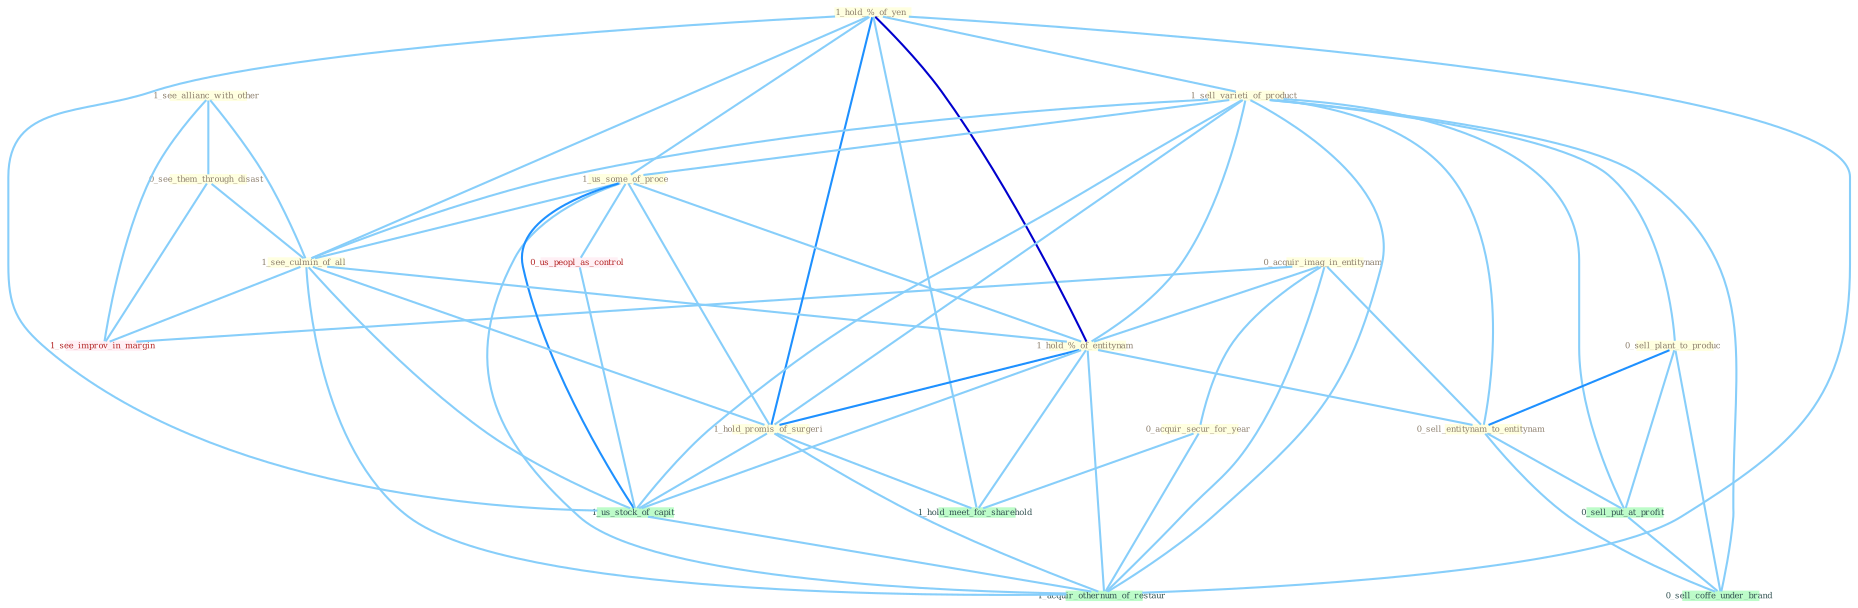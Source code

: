 Graph G{ 
    node
    [shape=polygon,style=filled,width=.5,height=.06,color="#BDFCC9",fixedsize=true,fontsize=4,
    fontcolor="#2f4f4f"];
    {node
    [color="#ffffe0", fontcolor="#8b7d6b"] "0_acquir_imag_in_entitynam " "1_hold_%_of_yen " "1_see_allianc_with_other " "1_sell_varieti_of_product " "0_acquir_secur_for_year " "0_see_them_through_disast " "1_us_some_of_proce " "0_sell_plant_to_produc " "1_see_culmin_of_all " "1_hold_%_of_entitynam " "0_sell_entitynam_to_entitynam " "1_hold_promis_of_surgeri "}
{node [color="#fff0f5", fontcolor="#b22222"] "0_us_peopl_as_control " "1_see_improv_in_margin "}
edge [color="#B0E2FF"];

	"0_acquir_imag_in_entitynam " -- "0_acquir_secur_for_year " [w="1", color="#87cefa" ];
	"0_acquir_imag_in_entitynam " -- "1_hold_%_of_entitynam " [w="1", color="#87cefa" ];
	"0_acquir_imag_in_entitynam " -- "0_sell_entitynam_to_entitynam " [w="1", color="#87cefa" ];
	"0_acquir_imag_in_entitynam " -- "1_see_improv_in_margin " [w="1", color="#87cefa" ];
	"0_acquir_imag_in_entitynam " -- "1_acquir_othernum_of_restaur " [w="1", color="#87cefa" ];
	"1_hold_%_of_yen " -- "1_sell_varieti_of_product " [w="1", color="#87cefa" ];
	"1_hold_%_of_yen " -- "1_us_some_of_proce " [w="1", color="#87cefa" ];
	"1_hold_%_of_yen " -- "1_see_culmin_of_all " [w="1", color="#87cefa" ];
	"1_hold_%_of_yen " -- "1_hold_%_of_entitynam " [w="3", color="#0000cd" , len=0.6];
	"1_hold_%_of_yen " -- "1_hold_promis_of_surgeri " [w="2", color="#1e90ff" , len=0.8];
	"1_hold_%_of_yen " -- "1_us_stock_of_capit " [w="1", color="#87cefa" ];
	"1_hold_%_of_yen " -- "1_hold_meet_for_sharehold " [w="1", color="#87cefa" ];
	"1_hold_%_of_yen " -- "1_acquir_othernum_of_restaur " [w="1", color="#87cefa" ];
	"1_see_allianc_with_other " -- "0_see_them_through_disast " [w="1", color="#87cefa" ];
	"1_see_allianc_with_other " -- "1_see_culmin_of_all " [w="1", color="#87cefa" ];
	"1_see_allianc_with_other " -- "1_see_improv_in_margin " [w="1", color="#87cefa" ];
	"1_sell_varieti_of_product " -- "1_us_some_of_proce " [w="1", color="#87cefa" ];
	"1_sell_varieti_of_product " -- "0_sell_plant_to_produc " [w="1", color="#87cefa" ];
	"1_sell_varieti_of_product " -- "1_see_culmin_of_all " [w="1", color="#87cefa" ];
	"1_sell_varieti_of_product " -- "1_hold_%_of_entitynam " [w="1", color="#87cefa" ];
	"1_sell_varieti_of_product " -- "0_sell_entitynam_to_entitynam " [w="1", color="#87cefa" ];
	"1_sell_varieti_of_product " -- "1_hold_promis_of_surgeri " [w="1", color="#87cefa" ];
	"1_sell_varieti_of_product " -- "0_sell_put_at_profit " [w="1", color="#87cefa" ];
	"1_sell_varieti_of_product " -- "1_us_stock_of_capit " [w="1", color="#87cefa" ];
	"1_sell_varieti_of_product " -- "0_sell_coffe_under_brand " [w="1", color="#87cefa" ];
	"1_sell_varieti_of_product " -- "1_acquir_othernum_of_restaur " [w="1", color="#87cefa" ];
	"0_acquir_secur_for_year " -- "1_hold_meet_for_sharehold " [w="1", color="#87cefa" ];
	"0_acquir_secur_for_year " -- "1_acquir_othernum_of_restaur " [w="1", color="#87cefa" ];
	"0_see_them_through_disast " -- "1_see_culmin_of_all " [w="1", color="#87cefa" ];
	"0_see_them_through_disast " -- "1_see_improv_in_margin " [w="1", color="#87cefa" ];
	"1_us_some_of_proce " -- "1_see_culmin_of_all " [w="1", color="#87cefa" ];
	"1_us_some_of_proce " -- "1_hold_%_of_entitynam " [w="1", color="#87cefa" ];
	"1_us_some_of_proce " -- "1_hold_promis_of_surgeri " [w="1", color="#87cefa" ];
	"1_us_some_of_proce " -- "0_us_peopl_as_control " [w="1", color="#87cefa" ];
	"1_us_some_of_proce " -- "1_us_stock_of_capit " [w="2", color="#1e90ff" , len=0.8];
	"1_us_some_of_proce " -- "1_acquir_othernum_of_restaur " [w="1", color="#87cefa" ];
	"0_sell_plant_to_produc " -- "0_sell_entitynam_to_entitynam " [w="2", color="#1e90ff" , len=0.8];
	"0_sell_plant_to_produc " -- "0_sell_put_at_profit " [w="1", color="#87cefa" ];
	"0_sell_plant_to_produc " -- "0_sell_coffe_under_brand " [w="1", color="#87cefa" ];
	"1_see_culmin_of_all " -- "1_hold_%_of_entitynam " [w="1", color="#87cefa" ];
	"1_see_culmin_of_all " -- "1_hold_promis_of_surgeri " [w="1", color="#87cefa" ];
	"1_see_culmin_of_all " -- "1_us_stock_of_capit " [w="1", color="#87cefa" ];
	"1_see_culmin_of_all " -- "1_see_improv_in_margin " [w="1", color="#87cefa" ];
	"1_see_culmin_of_all " -- "1_acquir_othernum_of_restaur " [w="1", color="#87cefa" ];
	"1_hold_%_of_entitynam " -- "0_sell_entitynam_to_entitynam " [w="1", color="#87cefa" ];
	"1_hold_%_of_entitynam " -- "1_hold_promis_of_surgeri " [w="2", color="#1e90ff" , len=0.8];
	"1_hold_%_of_entitynam " -- "1_us_stock_of_capit " [w="1", color="#87cefa" ];
	"1_hold_%_of_entitynam " -- "1_hold_meet_for_sharehold " [w="1", color="#87cefa" ];
	"1_hold_%_of_entitynam " -- "1_acquir_othernum_of_restaur " [w="1", color="#87cefa" ];
	"0_sell_entitynam_to_entitynam " -- "0_sell_put_at_profit " [w="1", color="#87cefa" ];
	"0_sell_entitynam_to_entitynam " -- "0_sell_coffe_under_brand " [w="1", color="#87cefa" ];
	"1_hold_promis_of_surgeri " -- "1_us_stock_of_capit " [w="1", color="#87cefa" ];
	"1_hold_promis_of_surgeri " -- "1_hold_meet_for_sharehold " [w="1", color="#87cefa" ];
	"1_hold_promis_of_surgeri " -- "1_acquir_othernum_of_restaur " [w="1", color="#87cefa" ];
	"0_us_peopl_as_control " -- "1_us_stock_of_capit " [w="1", color="#87cefa" ];
	"0_sell_put_at_profit " -- "0_sell_coffe_under_brand " [w="1", color="#87cefa" ];
	"1_us_stock_of_capit " -- "1_acquir_othernum_of_restaur " [w="1", color="#87cefa" ];
}